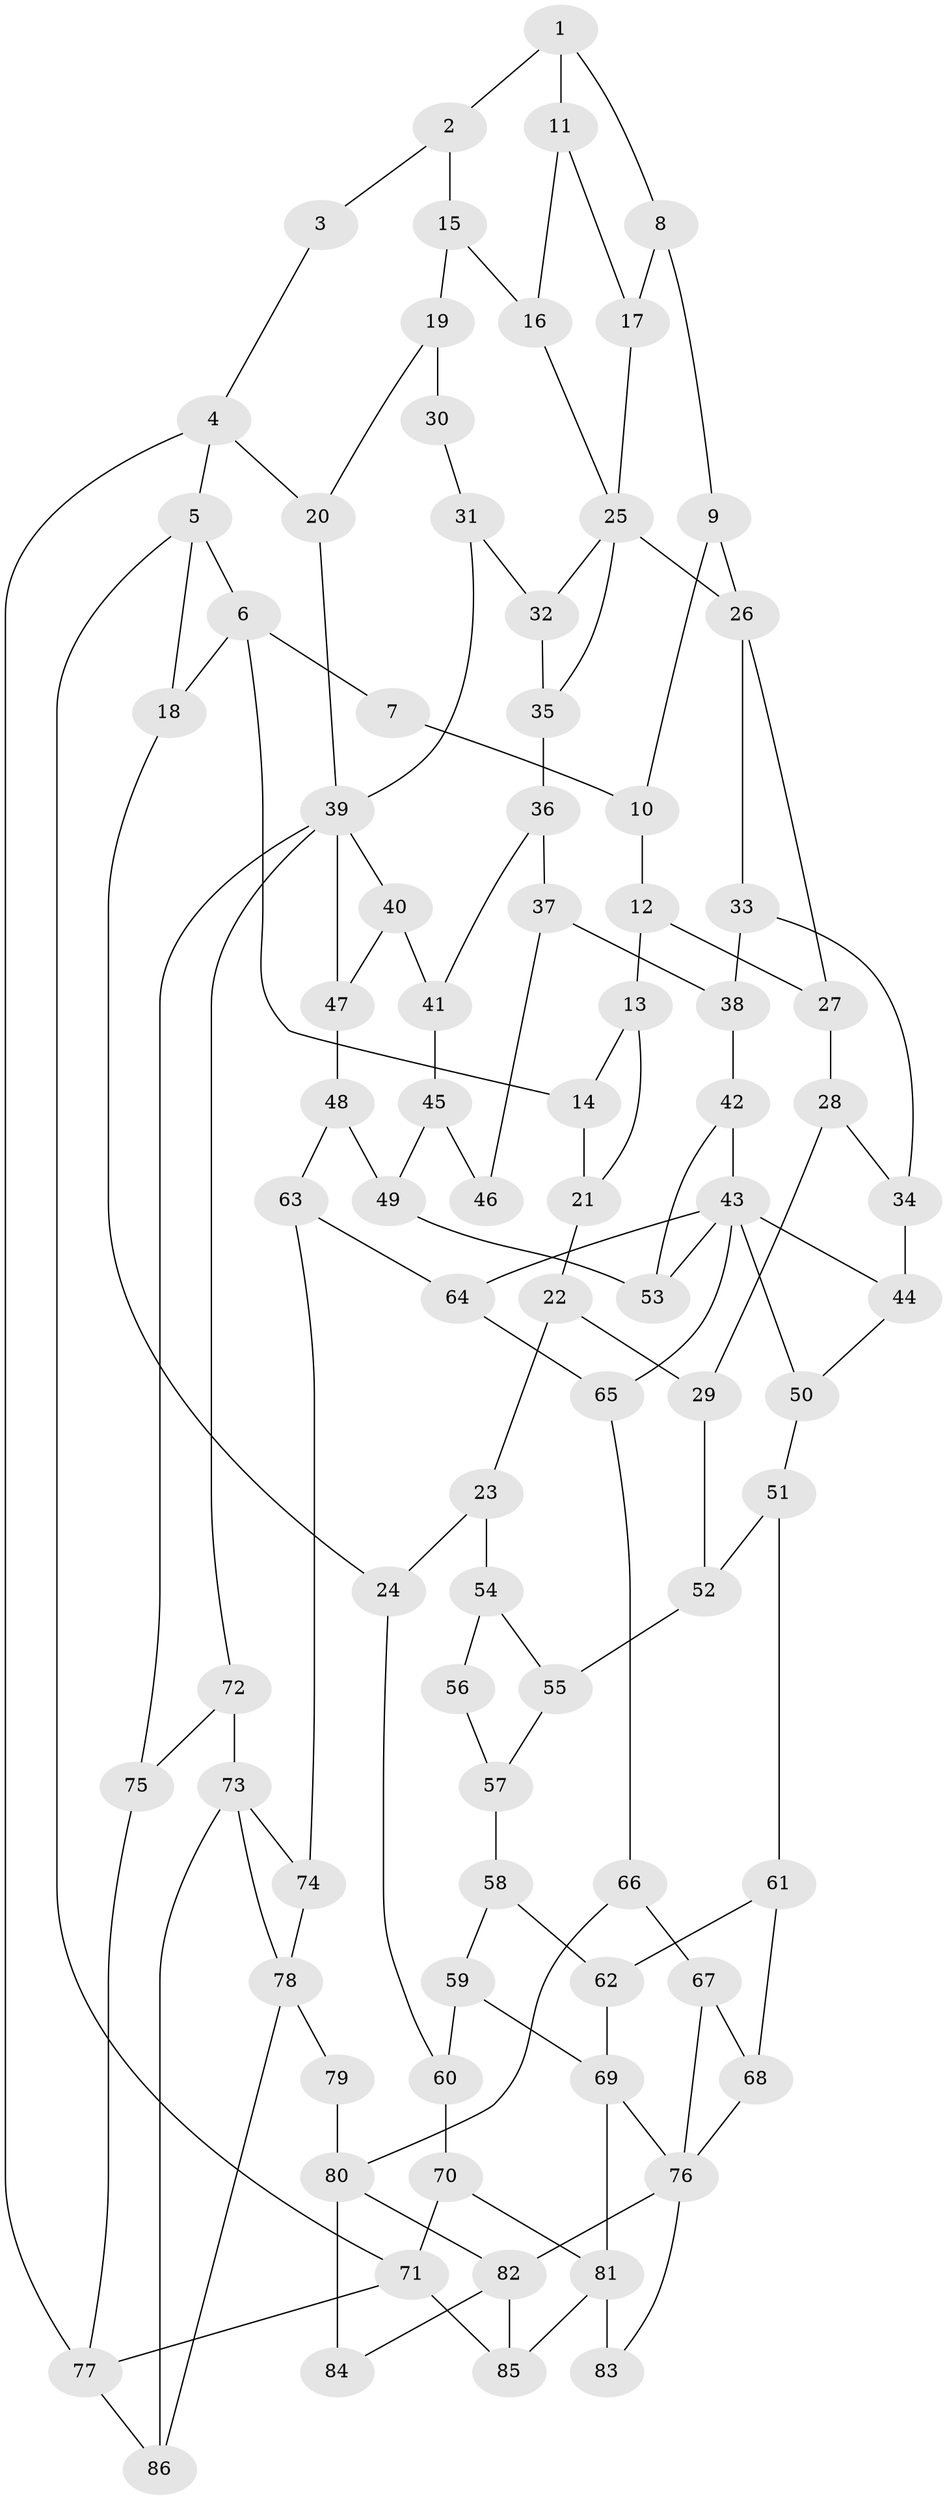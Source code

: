 // original degree distribution, {3: 0.028169014084507043, 5: 0.5211267605633803, 4: 0.21830985915492956, 6: 0.2323943661971831}
// Generated by graph-tools (version 1.1) at 2025/54/03/04/25 22:54:44]
// undirected, 86 vertices, 136 edges
graph export_dot {
  node [color=gray90,style=filled];
  1;
  2;
  3;
  4;
  5;
  6;
  7;
  8;
  9;
  10;
  11;
  12;
  13;
  14;
  15;
  16;
  17;
  18;
  19;
  20;
  21;
  22;
  23;
  24;
  25;
  26;
  27;
  28;
  29;
  30;
  31;
  32;
  33;
  34;
  35;
  36;
  37;
  38;
  39;
  40;
  41;
  42;
  43;
  44;
  45;
  46;
  47;
  48;
  49;
  50;
  51;
  52;
  53;
  54;
  55;
  56;
  57;
  58;
  59;
  60;
  61;
  62;
  63;
  64;
  65;
  66;
  67;
  68;
  69;
  70;
  71;
  72;
  73;
  74;
  75;
  76;
  77;
  78;
  79;
  80;
  81;
  82;
  83;
  84;
  85;
  86;
  1 -- 2 [weight=1.0];
  1 -- 8 [weight=1.0];
  1 -- 11 [weight=2.0];
  2 -- 3 [weight=1.0];
  2 -- 15 [weight=1.0];
  3 -- 4 [weight=1.0];
  4 -- 5 [weight=1.0];
  4 -- 20 [weight=1.0];
  4 -- 77 [weight=1.0];
  5 -- 6 [weight=1.0];
  5 -- 18 [weight=1.0];
  5 -- 71 [weight=1.0];
  6 -- 7 [weight=1.0];
  6 -- 14 [weight=2.0];
  6 -- 18 [weight=1.0];
  7 -- 10 [weight=1.0];
  8 -- 9 [weight=1.0];
  8 -- 17 [weight=1.0];
  9 -- 10 [weight=1.0];
  9 -- 26 [weight=1.0];
  10 -- 12 [weight=1.0];
  11 -- 16 [weight=1.0];
  11 -- 17 [weight=1.0];
  12 -- 13 [weight=1.0];
  12 -- 27 [weight=1.0];
  13 -- 14 [weight=1.0];
  13 -- 21 [weight=1.0];
  14 -- 21 [weight=3.0];
  15 -- 16 [weight=1.0];
  15 -- 19 [weight=1.0];
  16 -- 25 [weight=1.0];
  17 -- 25 [weight=1.0];
  18 -- 24 [weight=1.0];
  19 -- 20 [weight=1.0];
  19 -- 30 [weight=2.0];
  20 -- 39 [weight=1.0];
  21 -- 22 [weight=2.0];
  22 -- 23 [weight=1.0];
  22 -- 29 [weight=1.0];
  23 -- 24 [weight=1.0];
  23 -- 54 [weight=1.0];
  24 -- 60 [weight=1.0];
  25 -- 26 [weight=2.0];
  25 -- 32 [weight=1.0];
  25 -- 35 [weight=1.0];
  26 -- 27 [weight=1.0];
  26 -- 33 [weight=1.0];
  27 -- 28 [weight=1.0];
  28 -- 29 [weight=1.0];
  28 -- 34 [weight=1.0];
  29 -- 52 [weight=1.0];
  30 -- 31 [weight=1.0];
  31 -- 32 [weight=1.0];
  31 -- 39 [weight=1.0];
  32 -- 35 [weight=1.0];
  33 -- 34 [weight=1.0];
  33 -- 38 [weight=1.0];
  34 -- 44 [weight=1.0];
  35 -- 36 [weight=1.0];
  36 -- 37 [weight=1.0];
  36 -- 41 [weight=1.0];
  37 -- 38 [weight=1.0];
  37 -- 46 [weight=1.0];
  38 -- 42 [weight=1.0];
  39 -- 40 [weight=1.0];
  39 -- 47 [weight=1.0];
  39 -- 72 [weight=1.0];
  39 -- 75 [weight=1.0];
  40 -- 41 [weight=1.0];
  40 -- 47 [weight=1.0];
  41 -- 45 [weight=1.0];
  42 -- 43 [weight=1.0];
  42 -- 53 [weight=1.0];
  43 -- 44 [weight=1.0];
  43 -- 50 [weight=1.0];
  43 -- 53 [weight=1.0];
  43 -- 64 [weight=1.0];
  43 -- 65 [weight=1.0];
  44 -- 50 [weight=1.0];
  45 -- 46 [weight=2.0];
  45 -- 49 [weight=2.0];
  47 -- 48 [weight=1.0];
  48 -- 49 [weight=1.0];
  48 -- 63 [weight=1.0];
  49 -- 53 [weight=1.0];
  50 -- 51 [weight=1.0];
  51 -- 52 [weight=1.0];
  51 -- 61 [weight=1.0];
  52 -- 55 [weight=1.0];
  54 -- 55 [weight=1.0];
  54 -- 56 [weight=2.0];
  55 -- 57 [weight=1.0];
  56 -- 57 [weight=1.0];
  57 -- 58 [weight=4.0];
  58 -- 59 [weight=1.0];
  58 -- 62 [weight=1.0];
  59 -- 60 [weight=1.0];
  59 -- 69 [weight=1.0];
  60 -- 70 [weight=1.0];
  61 -- 62 [weight=1.0];
  61 -- 68 [weight=1.0];
  62 -- 69 [weight=1.0];
  63 -- 64 [weight=1.0];
  63 -- 74 [weight=1.0];
  64 -- 65 [weight=1.0];
  65 -- 66 [weight=1.0];
  66 -- 67 [weight=1.0];
  66 -- 80 [weight=1.0];
  67 -- 68 [weight=1.0];
  67 -- 76 [weight=1.0];
  68 -- 76 [weight=1.0];
  69 -- 76 [weight=1.0];
  69 -- 81 [weight=2.0];
  70 -- 71 [weight=1.0];
  70 -- 81 [weight=1.0];
  71 -- 77 [weight=1.0];
  71 -- 85 [weight=1.0];
  72 -- 73 [weight=2.0];
  72 -- 75 [weight=1.0];
  73 -- 74 [weight=1.0];
  73 -- 78 [weight=2.0];
  73 -- 86 [weight=1.0];
  74 -- 78 [weight=1.0];
  75 -- 77 [weight=1.0];
  76 -- 82 [weight=2.0];
  76 -- 83 [weight=1.0];
  77 -- 86 [weight=1.0];
  78 -- 79 [weight=2.0];
  78 -- 86 [weight=1.0];
  79 -- 80 [weight=2.0];
  80 -- 82 [weight=1.0];
  80 -- 84 [weight=2.0];
  81 -- 83 [weight=2.0];
  81 -- 85 [weight=1.0];
  82 -- 84 [weight=1.0];
  82 -- 85 [weight=1.0];
}
